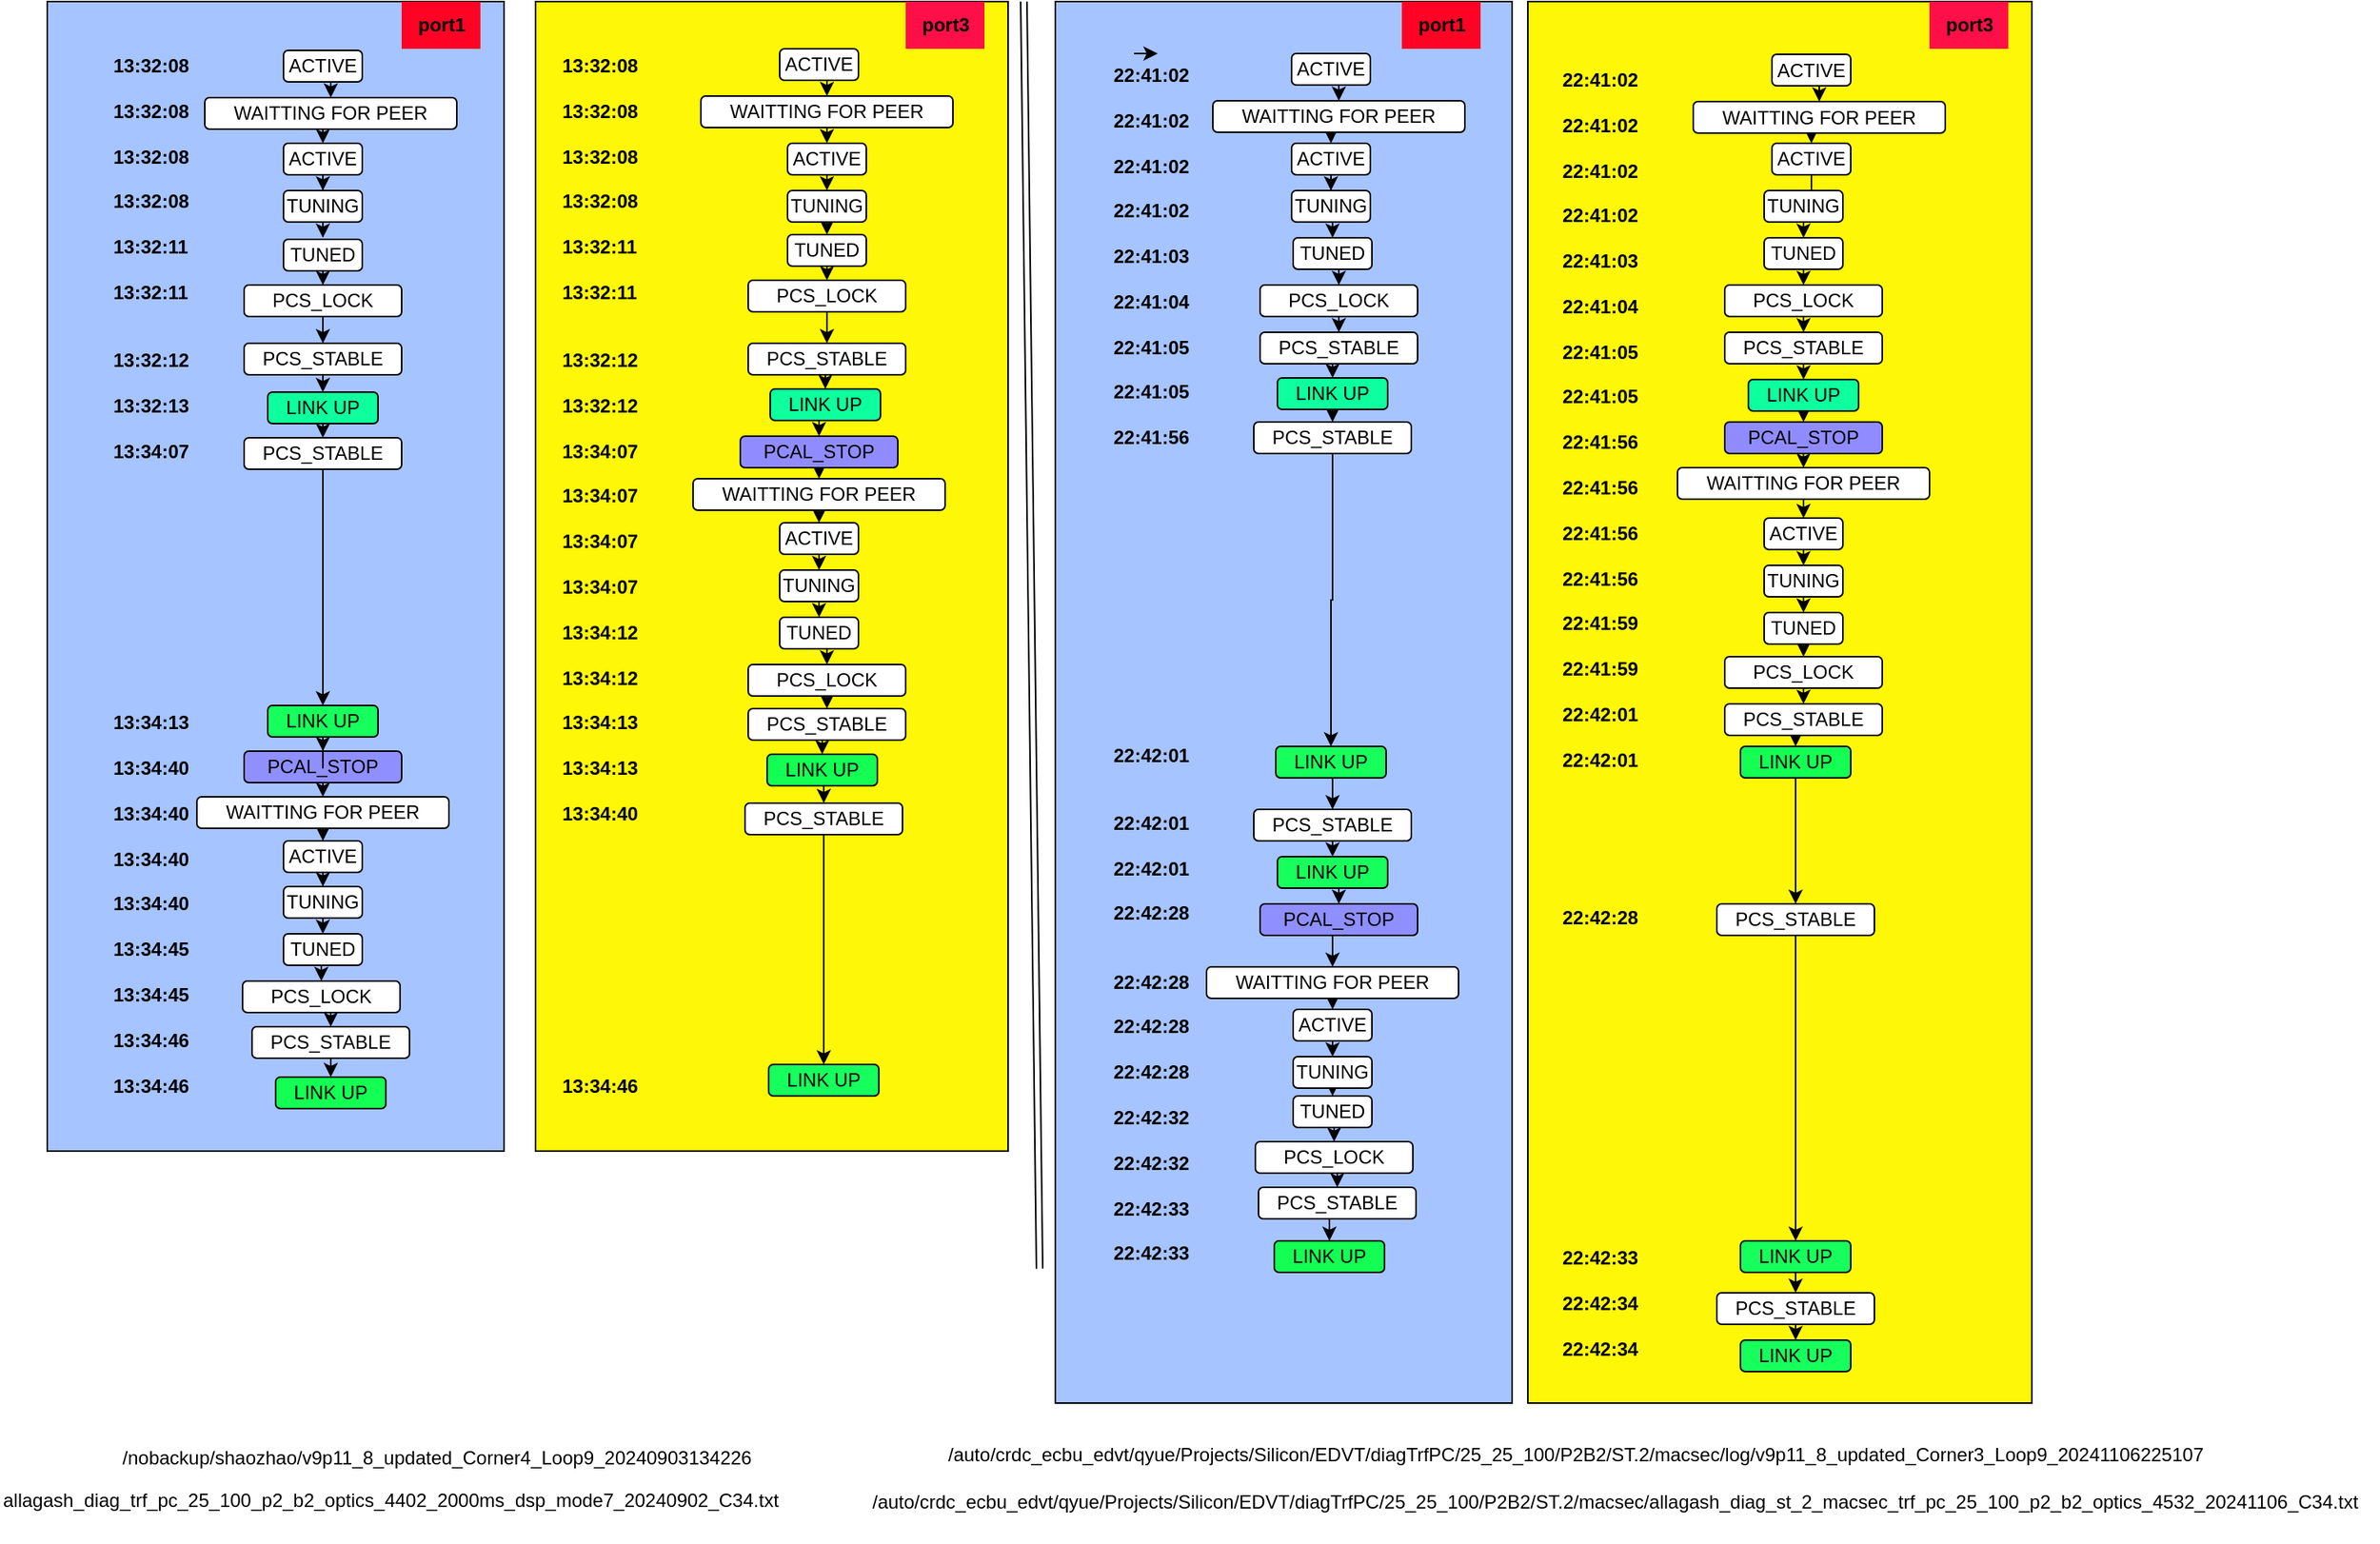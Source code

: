 <mxfile version="24.8.4">
  <diagram name="Page-1" id="fhFAsCIzdXZGrrx_TjSN">
    <mxGraphModel dx="1254" dy="592" grid="1" gridSize="10" guides="1" tooltips="1" connect="1" arrows="1" fold="1" page="1" pageScale="1" pageWidth="850" pageHeight="1100" math="0" shadow="0">
      <root>
        <mxCell id="0" />
        <mxCell id="1" parent="0" />
        <mxCell id="-c0DdPRZS2cD63ygfUqH-153" value="" style="whiteSpace=wrap;html=1;fillColor=#FFF708;" vertex="1" parent="1">
          <mxGeometry x="470" width="300" height="730" as="geometry" />
        </mxCell>
        <mxCell id="-c0DdPRZS2cD63ygfUqH-147" value="" style="whiteSpace=wrap;html=1;fillColor=#A6C4FF;" vertex="1" parent="1">
          <mxGeometry x="160" width="290" height="730" as="geometry" />
        </mxCell>
        <mxCell id="82fhSveqvJyXGWOy6nE--80" value="" style="whiteSpace=wrap;html=1;fillColor=#A6C4FF;" parent="1" vertex="1">
          <mxGeometry x="800" width="290" height="890" as="geometry" />
        </mxCell>
        <mxCell id="82fhSveqvJyXGWOy6nE--79" value="" style="whiteSpace=wrap;html=1;fillColor=#FFF708;" parent="1" vertex="1">
          <mxGeometry x="1100" width="320" height="890" as="geometry" />
        </mxCell>
        <mxCell id="82fhSveqvJyXGWOy6nE--40" style="edgeStyle=orthogonalEdgeStyle;rounded=0;orthogonalLoop=1;jettySize=auto;html=1;exitX=0.5;exitY=1;exitDx=0;exitDy=0;entryX=0.5;entryY=0;entryDx=0;entryDy=0;" parent="1" source="82fhSveqvJyXGWOy6nE--41" target="82fhSveqvJyXGWOy6nE--43" edge="1">
          <mxGeometry relative="1" as="geometry" />
        </mxCell>
        <mxCell id="82fhSveqvJyXGWOy6nE--41" value="ACTIVE" style="rounded=1;whiteSpace=wrap;html=1;" parent="1" vertex="1">
          <mxGeometry x="310" y="31" width="50" height="20" as="geometry" />
        </mxCell>
        <mxCell id="82fhSveqvJyXGWOy6nE--42" style="edgeStyle=orthogonalEdgeStyle;rounded=0;orthogonalLoop=1;jettySize=auto;html=1;exitX=0.5;exitY=1;exitDx=0;exitDy=0;entryX=0.5;entryY=0;entryDx=0;entryDy=0;" parent="1" source="82fhSveqvJyXGWOy6nE--43" target="82fhSveqvJyXGWOy6nE--45" edge="1">
          <mxGeometry relative="1" as="geometry" />
        </mxCell>
        <mxCell id="82fhSveqvJyXGWOy6nE--43" value="WAITTING FOR PEER" style="rounded=1;whiteSpace=wrap;html=1;" parent="1" vertex="1">
          <mxGeometry x="260" y="61" width="160" height="20" as="geometry" />
        </mxCell>
        <mxCell id="82fhSveqvJyXGWOy6nE--44" style="edgeStyle=orthogonalEdgeStyle;rounded=0;orthogonalLoop=1;jettySize=auto;html=1;exitX=0.5;exitY=1;exitDx=0;exitDy=0;" parent="1" source="82fhSveqvJyXGWOy6nE--45" target="82fhSveqvJyXGWOy6nE--47" edge="1">
          <mxGeometry relative="1" as="geometry" />
        </mxCell>
        <mxCell id="82fhSveqvJyXGWOy6nE--45" value="ACTIVE" style="rounded=1;whiteSpace=wrap;html=1;" parent="1" vertex="1">
          <mxGeometry x="310" y="90" width="50" height="20" as="geometry" />
        </mxCell>
        <mxCell id="82fhSveqvJyXGWOy6nE--46" style="edgeStyle=orthogonalEdgeStyle;rounded=0;orthogonalLoop=1;jettySize=auto;html=1;exitX=0.5;exitY=1;exitDx=0;exitDy=0;entryX=0.5;entryY=0;entryDx=0;entryDy=0;" parent="1" source="82fhSveqvJyXGWOy6nE--47" edge="1">
          <mxGeometry relative="1" as="geometry">
            <mxPoint x="335" y="150.0" as="targetPoint" />
          </mxGeometry>
        </mxCell>
        <mxCell id="82fhSveqvJyXGWOy6nE--47" value="TUNING" style="rounded=1;whiteSpace=wrap;html=1;" parent="1" vertex="1">
          <mxGeometry x="310" y="120" width="50" height="20" as="geometry" />
        </mxCell>
        <mxCell id="82fhSveqvJyXGWOy6nE--48" style="edgeStyle=orthogonalEdgeStyle;rounded=0;orthogonalLoop=1;jettySize=auto;html=1;exitX=0.5;exitY=1;exitDx=0;exitDy=0;entryX=0.5;entryY=0;entryDx=0;entryDy=0;" parent="1" source="82fhSveqvJyXGWOy6nE--49" target="82fhSveqvJyXGWOy6nE--51" edge="1">
          <mxGeometry relative="1" as="geometry" />
        </mxCell>
        <mxCell id="82fhSveqvJyXGWOy6nE--49" value="TUNED" style="rounded=1;whiteSpace=wrap;html=1;" parent="1" vertex="1">
          <mxGeometry x="310" y="151" width="50" height="20" as="geometry" />
        </mxCell>
        <mxCell id="82fhSveqvJyXGWOy6nE--50" style="edgeStyle=orthogonalEdgeStyle;rounded=0;orthogonalLoop=1;jettySize=auto;html=1;exitX=0.5;exitY=1;exitDx=0;exitDy=0;entryX=0.5;entryY=0;entryDx=0;entryDy=0;" parent="1" source="82fhSveqvJyXGWOy6nE--51" target="82fhSveqvJyXGWOy6nE--53" edge="1">
          <mxGeometry relative="1" as="geometry" />
        </mxCell>
        <mxCell id="82fhSveqvJyXGWOy6nE--51" value="PCS_LOCK" style="rounded=1;whiteSpace=wrap;html=1;" parent="1" vertex="1">
          <mxGeometry x="285" y="180" width="100" height="20" as="geometry" />
        </mxCell>
        <mxCell id="82fhSveqvJyXGWOy6nE--52" style="edgeStyle=orthogonalEdgeStyle;rounded=0;orthogonalLoop=1;jettySize=auto;html=1;exitX=0.5;exitY=1;exitDx=0;exitDy=0;entryX=0.5;entryY=0;entryDx=0;entryDy=0;" parent="1" source="82fhSveqvJyXGWOy6nE--53" target="82fhSveqvJyXGWOy6nE--55" edge="1">
          <mxGeometry relative="1" as="geometry" />
        </mxCell>
        <mxCell id="82fhSveqvJyXGWOy6nE--53" value="PCS_STABLE" style="rounded=1;whiteSpace=wrap;html=1;" parent="1" vertex="1">
          <mxGeometry x="285" y="217" width="100" height="20" as="geometry" />
        </mxCell>
        <mxCell id="-c0DdPRZS2cD63ygfUqH-4" style="edgeStyle=orthogonalEdgeStyle;rounded=0;orthogonalLoop=1;jettySize=auto;html=1;exitX=0.5;exitY=1;exitDx=0;exitDy=0;entryX=0.5;entryY=0;entryDx=0;entryDy=0;" edge="1" parent="1" source="82fhSveqvJyXGWOy6nE--55" target="82fhSveqvJyXGWOy6nE--73">
          <mxGeometry relative="1" as="geometry" />
        </mxCell>
        <mxCell id="82fhSveqvJyXGWOy6nE--55" value="LINK UP" style="rounded=1;whiteSpace=wrap;html=1;fillColor=#0DFF9E;" parent="1" vertex="1">
          <mxGeometry x="300" y="248" width="70" height="20" as="geometry" />
        </mxCell>
        <mxCell id="82fhSveqvJyXGWOy6nE--56" style="edgeStyle=orthogonalEdgeStyle;rounded=0;orthogonalLoop=1;jettySize=auto;html=1;exitX=0.5;exitY=1;exitDx=0;exitDy=0;entryX=0.5;entryY=0;entryDx=0;entryDy=0;" parent="1" source="82fhSveqvJyXGWOy6nE--57" target="82fhSveqvJyXGWOy6nE--59" edge="1">
          <mxGeometry relative="1" as="geometry" />
        </mxCell>
        <mxCell id="82fhSveqvJyXGWOy6nE--57" value="PCAL_STOP" style="rounded=1;whiteSpace=wrap;html=1;fillColor=#8F8FFF;" parent="1" vertex="1">
          <mxGeometry x="285" y="476" width="100" height="20" as="geometry" />
        </mxCell>
        <mxCell id="82fhSveqvJyXGWOy6nE--58" style="edgeStyle=orthogonalEdgeStyle;rounded=0;orthogonalLoop=1;jettySize=auto;html=1;exitX=0.5;exitY=1;exitDx=0;exitDy=0;entryX=0.5;entryY=0;entryDx=0;entryDy=0;" parent="1" source="82fhSveqvJyXGWOy6nE--59" target="82fhSveqvJyXGWOy6nE--61" edge="1">
          <mxGeometry relative="1" as="geometry" />
        </mxCell>
        <mxCell id="82fhSveqvJyXGWOy6nE--59" value="WAITTING FOR PEER" style="rounded=1;whiteSpace=wrap;html=1;" parent="1" vertex="1">
          <mxGeometry x="255" y="505" width="160" height="20" as="geometry" />
        </mxCell>
        <mxCell id="82fhSveqvJyXGWOy6nE--60" style="edgeStyle=orthogonalEdgeStyle;rounded=0;orthogonalLoop=1;jettySize=auto;html=1;exitX=0.5;exitY=1;exitDx=0;exitDy=0;entryX=0.5;entryY=0;entryDx=0;entryDy=0;" parent="1" source="82fhSveqvJyXGWOy6nE--61" target="82fhSveqvJyXGWOy6nE--63" edge="1">
          <mxGeometry relative="1" as="geometry" />
        </mxCell>
        <mxCell id="82fhSveqvJyXGWOy6nE--61" value="ACTIVE" style="rounded=1;whiteSpace=wrap;html=1;" parent="1" vertex="1">
          <mxGeometry x="310" y="533" width="50" height="20" as="geometry" />
        </mxCell>
        <mxCell id="82fhSveqvJyXGWOy6nE--62" style="edgeStyle=orthogonalEdgeStyle;rounded=0;orthogonalLoop=1;jettySize=auto;html=1;exitX=0.5;exitY=1;exitDx=0;exitDy=0;entryX=0.5;entryY=0;entryDx=0;entryDy=0;" parent="1" source="82fhSveqvJyXGWOy6nE--63" target="82fhSveqvJyXGWOy6nE--65" edge="1">
          <mxGeometry relative="1" as="geometry" />
        </mxCell>
        <mxCell id="82fhSveqvJyXGWOy6nE--63" value="TUNING" style="rounded=1;whiteSpace=wrap;html=1;" parent="1" vertex="1">
          <mxGeometry x="310" y="562" width="50" height="20" as="geometry" />
        </mxCell>
        <mxCell id="82fhSveqvJyXGWOy6nE--64" style="edgeStyle=orthogonalEdgeStyle;rounded=0;orthogonalLoop=1;jettySize=auto;html=1;exitX=0.5;exitY=1;exitDx=0;exitDy=0;entryX=0.5;entryY=0;entryDx=0;entryDy=0;" parent="1" source="82fhSveqvJyXGWOy6nE--65" target="82fhSveqvJyXGWOy6nE--67" edge="1">
          <mxGeometry relative="1" as="geometry" />
        </mxCell>
        <mxCell id="82fhSveqvJyXGWOy6nE--65" value="TUNED" style="rounded=1;whiteSpace=wrap;html=1;" parent="1" vertex="1">
          <mxGeometry x="310" y="592" width="50" height="20" as="geometry" />
        </mxCell>
        <mxCell id="82fhSveqvJyXGWOy6nE--66" style="edgeStyle=orthogonalEdgeStyle;rounded=0;orthogonalLoop=1;jettySize=auto;html=1;exitX=0.5;exitY=1;exitDx=0;exitDy=0;entryX=0.5;entryY=0;entryDx=0;entryDy=0;" parent="1" source="82fhSveqvJyXGWOy6nE--67" target="82fhSveqvJyXGWOy6nE--69" edge="1">
          <mxGeometry relative="1" as="geometry" />
        </mxCell>
        <mxCell id="82fhSveqvJyXGWOy6nE--67" value="PCS_LOCK" style="rounded=1;whiteSpace=wrap;html=1;" parent="1" vertex="1">
          <mxGeometry x="284" y="622" width="100" height="20" as="geometry" />
        </mxCell>
        <mxCell id="82fhSveqvJyXGWOy6nE--68" style="edgeStyle=orthogonalEdgeStyle;rounded=0;orthogonalLoop=1;jettySize=auto;html=1;exitX=0.5;exitY=1;exitDx=0;exitDy=0;entryX=0.5;entryY=0;entryDx=0;entryDy=0;" parent="1" source="82fhSveqvJyXGWOy6nE--69" target="82fhSveqvJyXGWOy6nE--71" edge="1">
          <mxGeometry relative="1" as="geometry" />
        </mxCell>
        <mxCell id="82fhSveqvJyXGWOy6nE--69" value="PCS_STABLE" style="rounded=1;whiteSpace=wrap;html=1;" parent="1" vertex="1">
          <mxGeometry x="290" y="651" width="100" height="20" as="geometry" />
        </mxCell>
        <mxCell id="82fhSveqvJyXGWOy6nE--71" value="LINK UP" style="rounded=1;whiteSpace=wrap;html=1;fillColor=#14FF53;" parent="1" vertex="1">
          <mxGeometry x="305" y="683" width="70" height="20" as="geometry" />
        </mxCell>
        <mxCell id="82fhSveqvJyXGWOy6nE--72" style="edgeStyle=orthogonalEdgeStyle;rounded=0;orthogonalLoop=1;jettySize=auto;html=1;exitX=0.5;exitY=1;exitDx=0;exitDy=0;entryX=0.5;entryY=0;entryDx=0;entryDy=0;" parent="1" source="82fhSveqvJyXGWOy6nE--73" target="82fhSveqvJyXGWOy6nE--74" edge="1">
          <mxGeometry relative="1" as="geometry" />
        </mxCell>
        <mxCell id="82fhSveqvJyXGWOy6nE--73" value="PCS_STABLE" style="rounded=1;whiteSpace=wrap;html=1;" parent="1" vertex="1">
          <mxGeometry x="285" y="277" width="100" height="20" as="geometry" />
        </mxCell>
        <mxCell id="-c0DdPRZS2cD63ygfUqH-5" style="edgeStyle=orthogonalEdgeStyle;rounded=0;orthogonalLoop=1;jettySize=auto;html=1;exitX=0.5;exitY=1;exitDx=0;exitDy=0;" edge="1" parent="1" source="82fhSveqvJyXGWOy6nE--74" target="82fhSveqvJyXGWOy6nE--57">
          <mxGeometry relative="1" as="geometry" />
        </mxCell>
        <mxCell id="82fhSveqvJyXGWOy6nE--74" value="LINK UP" style="rounded=1;whiteSpace=wrap;html=1;fillColor=#17FF5D;" parent="1" vertex="1">
          <mxGeometry x="300" y="447" width="70" height="20" as="geometry" />
        </mxCell>
        <mxCell id="82fhSveqvJyXGWOy6nE--82" value="port1" style="text;html=1;align=center;verticalAlign=middle;resizable=0;points=[];autosize=1;strokeColor=none;fillColor=#FF0324;fontStyle=1" parent="1" vertex="1">
          <mxGeometry x="385" width="50" height="30" as="geometry" />
        </mxCell>
        <mxCell id="-c0DdPRZS2cD63ygfUqH-6" style="edgeStyle=orthogonalEdgeStyle;rounded=0;orthogonalLoop=1;jettySize=auto;html=1;exitX=0.5;exitY=1;exitDx=0;exitDy=0;entryX=0.5;entryY=0;entryDx=0;entryDy=0;" edge="1" parent="1" source="-c0DdPRZS2cD63ygfUqH-7" target="-c0DdPRZS2cD63ygfUqH-9">
          <mxGeometry relative="1" as="geometry" />
        </mxCell>
        <mxCell id="-c0DdPRZS2cD63ygfUqH-7" value="ACTIVE" style="rounded=1;whiteSpace=wrap;html=1;" vertex="1" parent="1">
          <mxGeometry x="625" y="30" width="50" height="20" as="geometry" />
        </mxCell>
        <mxCell id="-c0DdPRZS2cD63ygfUqH-8" style="edgeStyle=orthogonalEdgeStyle;rounded=0;orthogonalLoop=1;jettySize=auto;html=1;exitX=0.5;exitY=1;exitDx=0;exitDy=0;entryX=0.5;entryY=0;entryDx=0;entryDy=0;" edge="1" parent="1" source="-c0DdPRZS2cD63ygfUqH-9" target="-c0DdPRZS2cD63ygfUqH-11">
          <mxGeometry relative="1" as="geometry" />
        </mxCell>
        <mxCell id="-c0DdPRZS2cD63ygfUqH-9" value="WAITTING FOR PEER" style="rounded=1;whiteSpace=wrap;html=1;" vertex="1" parent="1">
          <mxGeometry x="575" y="60" width="160" height="20" as="geometry" />
        </mxCell>
        <mxCell id="-c0DdPRZS2cD63ygfUqH-152" style="edgeStyle=orthogonalEdgeStyle;rounded=0;orthogonalLoop=1;jettySize=auto;html=1;exitX=0.5;exitY=1;exitDx=0;exitDy=0;entryX=0.5;entryY=0;entryDx=0;entryDy=0;" edge="1" parent="1" source="-c0DdPRZS2cD63ygfUqH-11" target="-c0DdPRZS2cD63ygfUqH-13">
          <mxGeometry relative="1" as="geometry" />
        </mxCell>
        <mxCell id="-c0DdPRZS2cD63ygfUqH-11" value="ACTIVE" style="rounded=1;whiteSpace=wrap;html=1;" vertex="1" parent="1">
          <mxGeometry x="630" y="90" width="50" height="20" as="geometry" />
        </mxCell>
        <mxCell id="-c0DdPRZS2cD63ygfUqH-12" style="edgeStyle=orthogonalEdgeStyle;rounded=0;orthogonalLoop=1;jettySize=auto;html=1;exitX=0.5;exitY=1;exitDx=0;exitDy=0;entryX=0.5;entryY=0;entryDx=0;entryDy=0;" edge="1" parent="1" source="-c0DdPRZS2cD63ygfUqH-13" target="-c0DdPRZS2cD63ygfUqH-15">
          <mxGeometry relative="1" as="geometry" />
        </mxCell>
        <mxCell id="-c0DdPRZS2cD63ygfUqH-13" value="TUNING" style="rounded=1;whiteSpace=wrap;html=1;" vertex="1" parent="1">
          <mxGeometry x="630" y="120" width="50" height="20" as="geometry" />
        </mxCell>
        <mxCell id="-c0DdPRZS2cD63ygfUqH-14" style="edgeStyle=orthogonalEdgeStyle;rounded=0;orthogonalLoop=1;jettySize=auto;html=1;exitX=0.5;exitY=1;exitDx=0;exitDy=0;entryX=0.5;entryY=0;entryDx=0;entryDy=0;" edge="1" parent="1" source="-c0DdPRZS2cD63ygfUqH-15" target="-c0DdPRZS2cD63ygfUqH-17">
          <mxGeometry relative="1" as="geometry" />
        </mxCell>
        <mxCell id="-c0DdPRZS2cD63ygfUqH-15" value="TUNED" style="rounded=1;whiteSpace=wrap;html=1;" vertex="1" parent="1">
          <mxGeometry x="630" y="148" width="50" height="20" as="geometry" />
        </mxCell>
        <mxCell id="-c0DdPRZS2cD63ygfUqH-16" style="edgeStyle=orthogonalEdgeStyle;rounded=0;orthogonalLoop=1;jettySize=auto;html=1;exitX=0.5;exitY=1;exitDx=0;exitDy=0;entryX=0.5;entryY=0;entryDx=0;entryDy=0;" edge="1" parent="1" source="-c0DdPRZS2cD63ygfUqH-17" target="-c0DdPRZS2cD63ygfUqH-19">
          <mxGeometry relative="1" as="geometry" />
        </mxCell>
        <mxCell id="-c0DdPRZS2cD63ygfUqH-17" value="PCS_LOCK" style="rounded=1;whiteSpace=wrap;html=1;" vertex="1" parent="1">
          <mxGeometry x="605" y="177" width="100" height="20" as="geometry" />
        </mxCell>
        <mxCell id="-c0DdPRZS2cD63ygfUqH-18" style="edgeStyle=orthogonalEdgeStyle;rounded=0;orthogonalLoop=1;jettySize=auto;html=1;exitX=0.5;exitY=1;exitDx=0;exitDy=0;entryX=0.5;entryY=0;entryDx=0;entryDy=0;" edge="1" parent="1" source="-c0DdPRZS2cD63ygfUqH-19" target="-c0DdPRZS2cD63ygfUqH-21">
          <mxGeometry relative="1" as="geometry" />
        </mxCell>
        <mxCell id="-c0DdPRZS2cD63ygfUqH-19" value="PCS_STABLE" style="rounded=1;whiteSpace=wrap;html=1;" vertex="1" parent="1">
          <mxGeometry x="605" y="217" width="100" height="20" as="geometry" />
        </mxCell>
        <mxCell id="-c0DdPRZS2cD63ygfUqH-20" style="edgeStyle=orthogonalEdgeStyle;rounded=0;orthogonalLoop=1;jettySize=auto;html=1;exitX=0.5;exitY=1;exitDx=0;exitDy=0;entryX=0.5;entryY=0;entryDx=0;entryDy=0;" edge="1" parent="1" source="-c0DdPRZS2cD63ygfUqH-21" target="-c0DdPRZS2cD63ygfUqH-23">
          <mxGeometry relative="1" as="geometry" />
        </mxCell>
        <mxCell id="-c0DdPRZS2cD63ygfUqH-21" value="LINK UP" style="rounded=1;whiteSpace=wrap;html=1;fillColor=#0DFF9E;" vertex="1" parent="1">
          <mxGeometry x="619" y="246" width="70" height="20" as="geometry" />
        </mxCell>
        <mxCell id="-c0DdPRZS2cD63ygfUqH-22" style="edgeStyle=orthogonalEdgeStyle;rounded=0;orthogonalLoop=1;jettySize=auto;html=1;exitX=0.5;exitY=1;exitDx=0;exitDy=0;entryX=0.5;entryY=0;entryDx=0;entryDy=0;" edge="1" parent="1" source="-c0DdPRZS2cD63ygfUqH-23" target="-c0DdPRZS2cD63ygfUqH-25">
          <mxGeometry relative="1" as="geometry" />
        </mxCell>
        <mxCell id="-c0DdPRZS2cD63ygfUqH-23" value="PCAL_STOP" style="rounded=1;whiteSpace=wrap;html=1;fillColor=#908CFF;" vertex="1" parent="1">
          <mxGeometry x="600" y="276" width="100" height="20" as="geometry" />
        </mxCell>
        <mxCell id="-c0DdPRZS2cD63ygfUqH-24" style="edgeStyle=orthogonalEdgeStyle;rounded=0;orthogonalLoop=1;jettySize=auto;html=1;exitX=0.5;exitY=1;exitDx=0;exitDy=0;entryX=0.5;entryY=0;entryDx=0;entryDy=0;" edge="1" parent="1" source="-c0DdPRZS2cD63ygfUqH-25" target="-c0DdPRZS2cD63ygfUqH-27">
          <mxGeometry relative="1" as="geometry" />
        </mxCell>
        <mxCell id="-c0DdPRZS2cD63ygfUqH-25" value="WAITTING FOR PEER" style="rounded=1;whiteSpace=wrap;html=1;" vertex="1" parent="1">
          <mxGeometry x="570" y="303" width="160" height="20" as="geometry" />
        </mxCell>
        <mxCell id="-c0DdPRZS2cD63ygfUqH-26" style="edgeStyle=orthogonalEdgeStyle;rounded=0;orthogonalLoop=1;jettySize=auto;html=1;exitX=0.5;exitY=1;exitDx=0;exitDy=0;entryX=0.5;entryY=0;entryDx=0;entryDy=0;" edge="1" parent="1" source="-c0DdPRZS2cD63ygfUqH-27" target="-c0DdPRZS2cD63ygfUqH-29">
          <mxGeometry relative="1" as="geometry" />
        </mxCell>
        <mxCell id="-c0DdPRZS2cD63ygfUqH-27" value="ACTIVE" style="rounded=1;whiteSpace=wrap;html=1;" vertex="1" parent="1">
          <mxGeometry x="625" y="331" width="50" height="20" as="geometry" />
        </mxCell>
        <mxCell id="-c0DdPRZS2cD63ygfUqH-28" style="edgeStyle=orthogonalEdgeStyle;rounded=0;orthogonalLoop=1;jettySize=auto;html=1;exitX=0.5;exitY=1;exitDx=0;exitDy=0;entryX=0.5;entryY=0;entryDx=0;entryDy=0;" edge="1" parent="1" source="-c0DdPRZS2cD63ygfUqH-29" target="-c0DdPRZS2cD63ygfUqH-31">
          <mxGeometry relative="1" as="geometry" />
        </mxCell>
        <mxCell id="-c0DdPRZS2cD63ygfUqH-29" value="TUNING" style="rounded=1;whiteSpace=wrap;html=1;" vertex="1" parent="1">
          <mxGeometry x="625" y="361" width="50" height="20" as="geometry" />
        </mxCell>
        <mxCell id="-c0DdPRZS2cD63ygfUqH-30" style="edgeStyle=orthogonalEdgeStyle;rounded=0;orthogonalLoop=1;jettySize=auto;html=1;exitX=0.5;exitY=1;exitDx=0;exitDy=0;entryX=0.5;entryY=0;entryDx=0;entryDy=0;" edge="1" parent="1" source="-c0DdPRZS2cD63ygfUqH-31" target="-c0DdPRZS2cD63ygfUqH-33">
          <mxGeometry relative="1" as="geometry" />
        </mxCell>
        <mxCell id="-c0DdPRZS2cD63ygfUqH-31" value="TUNED" style="rounded=1;whiteSpace=wrap;html=1;" vertex="1" parent="1">
          <mxGeometry x="625" y="391" width="50" height="20" as="geometry" />
        </mxCell>
        <mxCell id="-c0DdPRZS2cD63ygfUqH-32" style="edgeStyle=orthogonalEdgeStyle;rounded=0;orthogonalLoop=1;jettySize=auto;html=1;exitX=0.5;exitY=1;exitDx=0;exitDy=0;entryX=0.5;entryY=0;entryDx=0;entryDy=0;" edge="1" parent="1" source="-c0DdPRZS2cD63ygfUqH-33" target="-c0DdPRZS2cD63ygfUqH-35">
          <mxGeometry relative="1" as="geometry" />
        </mxCell>
        <mxCell id="-c0DdPRZS2cD63ygfUqH-33" value="PCS_LOCK" style="rounded=1;whiteSpace=wrap;html=1;" vertex="1" parent="1">
          <mxGeometry x="605" y="421" width="100" height="20" as="geometry" />
        </mxCell>
        <mxCell id="-c0DdPRZS2cD63ygfUqH-34" style="edgeStyle=orthogonalEdgeStyle;rounded=0;orthogonalLoop=1;jettySize=auto;html=1;exitX=0.5;exitY=1;exitDx=0;exitDy=0;entryX=0.5;entryY=0;entryDx=0;entryDy=0;" edge="1" parent="1" source="-c0DdPRZS2cD63ygfUqH-35" target="-c0DdPRZS2cD63ygfUqH-37">
          <mxGeometry relative="1" as="geometry" />
        </mxCell>
        <mxCell id="-c0DdPRZS2cD63ygfUqH-35" value="PCS_STABLE" style="rounded=1;whiteSpace=wrap;html=1;" vertex="1" parent="1">
          <mxGeometry x="605" y="449" width="100" height="20" as="geometry" />
        </mxCell>
        <mxCell id="-c0DdPRZS2cD63ygfUqH-36" style="edgeStyle=orthogonalEdgeStyle;rounded=0;orthogonalLoop=1;jettySize=auto;html=1;exitX=0.5;exitY=1;exitDx=0;exitDy=0;entryX=0.5;entryY=0;entryDx=0;entryDy=0;" edge="1" parent="1" source="-c0DdPRZS2cD63ygfUqH-37" target="-c0DdPRZS2cD63ygfUqH-39">
          <mxGeometry relative="1" as="geometry" />
        </mxCell>
        <mxCell id="-c0DdPRZS2cD63ygfUqH-37" value="LINK UP" style="rounded=1;whiteSpace=wrap;html=1;fillColor=#14FF53;" vertex="1" parent="1">
          <mxGeometry x="617" y="478" width="70" height="20" as="geometry" />
        </mxCell>
        <mxCell id="-c0DdPRZS2cD63ygfUqH-38" style="edgeStyle=orthogonalEdgeStyle;rounded=0;orthogonalLoop=1;jettySize=auto;html=1;exitX=0.5;exitY=1;exitDx=0;exitDy=0;entryX=0.5;entryY=0;entryDx=0;entryDy=0;" edge="1" parent="1" source="-c0DdPRZS2cD63ygfUqH-39" target="-c0DdPRZS2cD63ygfUqH-40">
          <mxGeometry relative="1" as="geometry" />
        </mxCell>
        <mxCell id="-c0DdPRZS2cD63ygfUqH-39" value="PCS_STABLE" style="rounded=1;whiteSpace=wrap;html=1;" vertex="1" parent="1">
          <mxGeometry x="603" y="509" width="100" height="20" as="geometry" />
        </mxCell>
        <mxCell id="-c0DdPRZS2cD63ygfUqH-40" value="LINK UP" style="rounded=1;whiteSpace=wrap;html=1;fillColor=#17FF5D;" vertex="1" parent="1">
          <mxGeometry x="618" y="675" width="70" height="20" as="geometry" />
        </mxCell>
        <mxCell id="-c0DdPRZS2cD63ygfUqH-41" value="port3" style="text;html=1;align=center;verticalAlign=middle;resizable=0;points=[];autosize=1;strokeColor=none;fillColor=#FF0F47;fontStyle=1" vertex="1" parent="1">
          <mxGeometry x="705" width="50" height="30" as="geometry" />
        </mxCell>
        <mxCell id="-c0DdPRZS2cD63ygfUqH-46" style="edgeStyle=orthogonalEdgeStyle;rounded=0;orthogonalLoop=1;jettySize=auto;html=1;exitX=0.5;exitY=1;exitDx=0;exitDy=0;entryX=0.5;entryY=0;entryDx=0;entryDy=0;" edge="1" parent="1" source="-c0DdPRZS2cD63ygfUqH-47" target="-c0DdPRZS2cD63ygfUqH-49">
          <mxGeometry relative="1" as="geometry" />
        </mxCell>
        <mxCell id="-c0DdPRZS2cD63ygfUqH-47" value="ACTIVE" style="rounded=1;whiteSpace=wrap;html=1;" vertex="1" parent="1">
          <mxGeometry x="950" y="33" width="50" height="20" as="geometry" />
        </mxCell>
        <mxCell id="-c0DdPRZS2cD63ygfUqH-48" style="edgeStyle=orthogonalEdgeStyle;rounded=0;orthogonalLoop=1;jettySize=auto;html=1;exitX=0.5;exitY=1;exitDx=0;exitDy=0;entryX=0.5;entryY=0;entryDx=0;entryDy=0;" edge="1" parent="1" source="-c0DdPRZS2cD63ygfUqH-49" target="-c0DdPRZS2cD63ygfUqH-51">
          <mxGeometry relative="1" as="geometry" />
        </mxCell>
        <mxCell id="-c0DdPRZS2cD63ygfUqH-49" value="WAITTING FOR PEER" style="rounded=1;whiteSpace=wrap;html=1;" vertex="1" parent="1">
          <mxGeometry x="900" y="63" width="160" height="20" as="geometry" />
        </mxCell>
        <mxCell id="-c0DdPRZS2cD63ygfUqH-50" style="edgeStyle=orthogonalEdgeStyle;rounded=0;orthogonalLoop=1;jettySize=auto;html=1;exitX=0.5;exitY=1;exitDx=0;exitDy=0;" edge="1" parent="1" source="-c0DdPRZS2cD63ygfUqH-51" target="-c0DdPRZS2cD63ygfUqH-53">
          <mxGeometry relative="1" as="geometry" />
        </mxCell>
        <mxCell id="-c0DdPRZS2cD63ygfUqH-51" value="ACTIVE" style="rounded=1;whiteSpace=wrap;html=1;" vertex="1" parent="1">
          <mxGeometry x="950" y="90" width="50" height="20" as="geometry" />
        </mxCell>
        <mxCell id="-c0DdPRZS2cD63ygfUqH-130" style="edgeStyle=orthogonalEdgeStyle;rounded=0;orthogonalLoop=1;jettySize=auto;html=1;exitX=0.5;exitY=1;exitDx=0;exitDy=0;entryX=0.5;entryY=0;entryDx=0;entryDy=0;" edge="1" parent="1" source="-c0DdPRZS2cD63ygfUqH-53" target="-c0DdPRZS2cD63ygfUqH-129">
          <mxGeometry relative="1" as="geometry" />
        </mxCell>
        <mxCell id="-c0DdPRZS2cD63ygfUqH-53" value="TUNING" style="rounded=1;whiteSpace=wrap;html=1;" vertex="1" parent="1">
          <mxGeometry x="950" y="120" width="50" height="20" as="geometry" />
        </mxCell>
        <mxCell id="-c0DdPRZS2cD63ygfUqH-56" style="edgeStyle=orthogonalEdgeStyle;rounded=0;orthogonalLoop=1;jettySize=auto;html=1;exitX=0.5;exitY=1;exitDx=0;exitDy=0;entryX=0.5;entryY=0;entryDx=0;entryDy=0;" edge="1" parent="1" source="-c0DdPRZS2cD63ygfUqH-57" target="-c0DdPRZS2cD63ygfUqH-59">
          <mxGeometry relative="1" as="geometry" />
        </mxCell>
        <mxCell id="-c0DdPRZS2cD63ygfUqH-57" value="PCS_LOCK" style="rounded=1;whiteSpace=wrap;html=1;" vertex="1" parent="1">
          <mxGeometry x="930" y="180" width="100" height="20" as="geometry" />
        </mxCell>
        <mxCell id="-c0DdPRZS2cD63ygfUqH-58" style="edgeStyle=orthogonalEdgeStyle;rounded=0;orthogonalLoop=1;jettySize=auto;html=1;exitX=0.5;exitY=1;exitDx=0;exitDy=0;entryX=0.5;entryY=0;entryDx=0;entryDy=0;" edge="1" parent="1" source="-c0DdPRZS2cD63ygfUqH-59" target="-c0DdPRZS2cD63ygfUqH-61">
          <mxGeometry relative="1" as="geometry" />
        </mxCell>
        <mxCell id="-c0DdPRZS2cD63ygfUqH-59" value="PCS_STABLE" style="rounded=1;whiteSpace=wrap;html=1;" vertex="1" parent="1">
          <mxGeometry x="930" y="210" width="100" height="20" as="geometry" />
        </mxCell>
        <mxCell id="-c0DdPRZS2cD63ygfUqH-60" style="edgeStyle=orthogonalEdgeStyle;rounded=0;orthogonalLoop=1;jettySize=auto;html=1;exitX=0.5;exitY=1;exitDx=0;exitDy=0;entryX=0.5;entryY=0;entryDx=0;entryDy=0;" edge="1" parent="1" source="-c0DdPRZS2cD63ygfUqH-61" target="-c0DdPRZS2cD63ygfUqH-78">
          <mxGeometry relative="1" as="geometry" />
        </mxCell>
        <mxCell id="-c0DdPRZS2cD63ygfUqH-61" value="LINK UP" style="rounded=1;whiteSpace=wrap;html=1;fillColor=#0DFF9E;" vertex="1" parent="1">
          <mxGeometry x="941" y="239" width="70" height="20" as="geometry" />
        </mxCell>
        <mxCell id="-c0DdPRZS2cD63ygfUqH-139" style="edgeStyle=orthogonalEdgeStyle;rounded=0;orthogonalLoop=1;jettySize=auto;html=1;exitX=0.5;exitY=1;exitDx=0;exitDy=0;entryX=0.5;entryY=0;entryDx=0;entryDy=0;" edge="1" parent="1" source="-c0DdPRZS2cD63ygfUqH-63" target="-c0DdPRZS2cD63ygfUqH-65">
          <mxGeometry relative="1" as="geometry" />
        </mxCell>
        <mxCell id="-c0DdPRZS2cD63ygfUqH-63" value="PCAL_STOP" style="rounded=1;whiteSpace=wrap;html=1;fillColor=#8F8FFF;" vertex="1" parent="1">
          <mxGeometry x="930" y="573" width="100" height="20" as="geometry" />
        </mxCell>
        <mxCell id="-c0DdPRZS2cD63ygfUqH-64" style="edgeStyle=orthogonalEdgeStyle;rounded=0;orthogonalLoop=1;jettySize=auto;html=1;exitX=0.5;exitY=1;exitDx=0;exitDy=0;entryX=0.5;entryY=0;entryDx=0;entryDy=0;" edge="1" parent="1" source="-c0DdPRZS2cD63ygfUqH-65" target="-c0DdPRZS2cD63ygfUqH-67">
          <mxGeometry relative="1" as="geometry" />
        </mxCell>
        <mxCell id="-c0DdPRZS2cD63ygfUqH-65" value="WAITTING FOR PEER" style="rounded=1;whiteSpace=wrap;html=1;" vertex="1" parent="1">
          <mxGeometry x="896" y="613" width="160" height="20" as="geometry" />
        </mxCell>
        <mxCell id="-c0DdPRZS2cD63ygfUqH-66" style="edgeStyle=orthogonalEdgeStyle;rounded=0;orthogonalLoop=1;jettySize=auto;html=1;exitX=0.5;exitY=1;exitDx=0;exitDy=0;entryX=0.5;entryY=0;entryDx=0;entryDy=0;" edge="1" parent="1" source="-c0DdPRZS2cD63ygfUqH-67" target="-c0DdPRZS2cD63ygfUqH-69">
          <mxGeometry relative="1" as="geometry" />
        </mxCell>
        <mxCell id="-c0DdPRZS2cD63ygfUqH-67" value="ACTIVE" style="rounded=1;whiteSpace=wrap;html=1;" vertex="1" parent="1">
          <mxGeometry x="951" y="640" width="50" height="20" as="geometry" />
        </mxCell>
        <mxCell id="-c0DdPRZS2cD63ygfUqH-68" style="edgeStyle=orthogonalEdgeStyle;rounded=0;orthogonalLoop=1;jettySize=auto;html=1;exitX=0.5;exitY=1;exitDx=0;exitDy=0;entryX=0.5;entryY=0;entryDx=0;entryDy=0;" edge="1" parent="1" source="-c0DdPRZS2cD63ygfUqH-69" target="-c0DdPRZS2cD63ygfUqH-71">
          <mxGeometry relative="1" as="geometry" />
        </mxCell>
        <mxCell id="-c0DdPRZS2cD63ygfUqH-69" value="TUNING" style="rounded=1;whiteSpace=wrap;html=1;" vertex="1" parent="1">
          <mxGeometry x="951" y="670" width="50" height="20" as="geometry" />
        </mxCell>
        <mxCell id="-c0DdPRZS2cD63ygfUqH-70" style="edgeStyle=orthogonalEdgeStyle;rounded=0;orthogonalLoop=1;jettySize=auto;html=1;exitX=0.5;exitY=1;exitDx=0;exitDy=0;entryX=0.5;entryY=0;entryDx=0;entryDy=0;" edge="1" parent="1" source="-c0DdPRZS2cD63ygfUqH-71" target="-c0DdPRZS2cD63ygfUqH-73">
          <mxGeometry relative="1" as="geometry" />
        </mxCell>
        <mxCell id="-c0DdPRZS2cD63ygfUqH-71" value="TUNED" style="rounded=1;whiteSpace=wrap;html=1;" vertex="1" parent="1">
          <mxGeometry x="951" y="695" width="50" height="20" as="geometry" />
        </mxCell>
        <mxCell id="-c0DdPRZS2cD63ygfUqH-72" style="edgeStyle=orthogonalEdgeStyle;rounded=0;orthogonalLoop=1;jettySize=auto;html=1;exitX=0.5;exitY=1;exitDx=0;exitDy=0;entryX=0.5;entryY=0;entryDx=0;entryDy=0;" edge="1" parent="1" source="-c0DdPRZS2cD63ygfUqH-73" target="-c0DdPRZS2cD63ygfUqH-75">
          <mxGeometry relative="1" as="geometry" />
        </mxCell>
        <mxCell id="-c0DdPRZS2cD63ygfUqH-73" value="PCS_LOCK" style="rounded=1;whiteSpace=wrap;html=1;" vertex="1" parent="1">
          <mxGeometry x="927" y="724" width="100" height="20" as="geometry" />
        </mxCell>
        <mxCell id="-c0DdPRZS2cD63ygfUqH-74" style="edgeStyle=orthogonalEdgeStyle;rounded=0;orthogonalLoop=1;jettySize=auto;html=1;exitX=0.5;exitY=1;exitDx=0;exitDy=0;entryX=0.5;entryY=0;entryDx=0;entryDy=0;" edge="1" parent="1" source="-c0DdPRZS2cD63ygfUqH-75" target="-c0DdPRZS2cD63ygfUqH-76">
          <mxGeometry relative="1" as="geometry" />
        </mxCell>
        <mxCell id="-c0DdPRZS2cD63ygfUqH-75" value="PCS_STABLE" style="rounded=1;whiteSpace=wrap;html=1;" vertex="1" parent="1">
          <mxGeometry x="929" y="753" width="100" height="20" as="geometry" />
        </mxCell>
        <mxCell id="-c0DdPRZS2cD63ygfUqH-76" value="LINK UP" style="rounded=1;whiteSpace=wrap;html=1;fillColor=#14FF53;" vertex="1" parent="1">
          <mxGeometry x="939" y="787" width="70" height="20" as="geometry" />
        </mxCell>
        <mxCell id="-c0DdPRZS2cD63ygfUqH-77" style="edgeStyle=orthogonalEdgeStyle;rounded=0;orthogonalLoop=1;jettySize=auto;html=1;exitX=0.5;exitY=1;exitDx=0;exitDy=0;entryX=0.5;entryY=0;entryDx=0;entryDy=0;" edge="1" parent="1" source="-c0DdPRZS2cD63ygfUqH-78" target="-c0DdPRZS2cD63ygfUqH-80">
          <mxGeometry relative="1" as="geometry" />
        </mxCell>
        <mxCell id="-c0DdPRZS2cD63ygfUqH-78" value="PCS_STABLE" style="rounded=1;whiteSpace=wrap;html=1;" vertex="1" parent="1">
          <mxGeometry x="926" y="267" width="100" height="20" as="geometry" />
        </mxCell>
        <mxCell id="-c0DdPRZS2cD63ygfUqH-121" style="edgeStyle=orthogonalEdgeStyle;rounded=0;orthogonalLoop=1;jettySize=auto;html=1;exitX=0.5;exitY=1;exitDx=0;exitDy=0;entryX=0.5;entryY=0;entryDx=0;entryDy=0;" edge="1" parent="1" source="-c0DdPRZS2cD63ygfUqH-80" target="-c0DdPRZS2cD63ygfUqH-119">
          <mxGeometry relative="1" as="geometry" />
        </mxCell>
        <mxCell id="-c0DdPRZS2cD63ygfUqH-80" value="LINK UP" style="rounded=1;whiteSpace=wrap;html=1;fillColor=#17FF5D;" vertex="1" parent="1">
          <mxGeometry x="940" y="473" width="70" height="20" as="geometry" />
        </mxCell>
        <mxCell id="-c0DdPRZS2cD63ygfUqH-81" value="port1" style="text;html=1;align=center;verticalAlign=middle;resizable=0;points=[];autosize=1;strokeColor=none;fillColor=#FF0324;fontStyle=1" vertex="1" parent="1">
          <mxGeometry x="1020" width="50" height="30" as="geometry" />
        </mxCell>
        <mxCell id="-c0DdPRZS2cD63ygfUqH-82" style="edgeStyle=orthogonalEdgeStyle;rounded=0;orthogonalLoop=1;jettySize=auto;html=1;exitX=0.5;exitY=1;exitDx=0;exitDy=0;entryX=0.5;entryY=0;entryDx=0;entryDy=0;" edge="1" parent="1" source="-c0DdPRZS2cD63ygfUqH-83" target="-c0DdPRZS2cD63ygfUqH-85">
          <mxGeometry relative="1" as="geometry" />
        </mxCell>
        <mxCell id="-c0DdPRZS2cD63ygfUqH-83" value="ACTIVE" style="rounded=1;whiteSpace=wrap;html=1;" vertex="1" parent="1">
          <mxGeometry x="1255" y="33.5" width="50" height="20" as="geometry" />
        </mxCell>
        <mxCell id="-c0DdPRZS2cD63ygfUqH-84" style="edgeStyle=orthogonalEdgeStyle;rounded=0;orthogonalLoop=1;jettySize=auto;html=1;exitX=0.5;exitY=1;exitDx=0;exitDy=0;entryX=0.5;entryY=0;entryDx=0;entryDy=0;" edge="1" parent="1" source="-c0DdPRZS2cD63ygfUqH-85" target="-c0DdPRZS2cD63ygfUqH-87">
          <mxGeometry relative="1" as="geometry" />
        </mxCell>
        <mxCell id="-c0DdPRZS2cD63ygfUqH-85" value="WAITTING FOR PEER" style="rounded=1;whiteSpace=wrap;html=1;" vertex="1" parent="1">
          <mxGeometry x="1205" y="63.5" width="160" height="20" as="geometry" />
        </mxCell>
        <mxCell id="-c0DdPRZS2cD63ygfUqH-86" style="edgeStyle=orthogonalEdgeStyle;rounded=0;orthogonalLoop=1;jettySize=auto;html=1;exitX=0.5;exitY=1;exitDx=0;exitDy=0;" edge="1" parent="1" source="-c0DdPRZS2cD63ygfUqH-87" target="-c0DdPRZS2cD63ygfUqH-89">
          <mxGeometry relative="1" as="geometry" />
        </mxCell>
        <mxCell id="-c0DdPRZS2cD63ygfUqH-87" value="ACTIVE" style="rounded=1;whiteSpace=wrap;html=1;" vertex="1" parent="1">
          <mxGeometry x="1255" y="90" width="50" height="20" as="geometry" />
        </mxCell>
        <mxCell id="-c0DdPRZS2cD63ygfUqH-88" style="edgeStyle=orthogonalEdgeStyle;rounded=0;orthogonalLoop=1;jettySize=auto;html=1;exitX=0.5;exitY=1;exitDx=0;exitDy=0;entryX=0.5;entryY=0;entryDx=0;entryDy=0;" edge="1" parent="1" source="-c0DdPRZS2cD63ygfUqH-89" target="-c0DdPRZS2cD63ygfUqH-91">
          <mxGeometry relative="1" as="geometry" />
        </mxCell>
        <mxCell id="-c0DdPRZS2cD63ygfUqH-89" value="TUNING" style="rounded=1;whiteSpace=wrap;html=1;" vertex="1" parent="1">
          <mxGeometry x="1250" y="120" width="50" height="20" as="geometry" />
        </mxCell>
        <mxCell id="-c0DdPRZS2cD63ygfUqH-90" style="edgeStyle=orthogonalEdgeStyle;rounded=0;orthogonalLoop=1;jettySize=auto;html=1;exitX=0.5;exitY=1;exitDx=0;exitDy=0;entryX=0.5;entryY=0;entryDx=0;entryDy=0;" edge="1" parent="1" source="-c0DdPRZS2cD63ygfUqH-91" target="-c0DdPRZS2cD63ygfUqH-93">
          <mxGeometry relative="1" as="geometry" />
        </mxCell>
        <mxCell id="-c0DdPRZS2cD63ygfUqH-91" value="TUNED" style="rounded=1;whiteSpace=wrap;html=1;" vertex="1" parent="1">
          <mxGeometry x="1250" y="150" width="50" height="20" as="geometry" />
        </mxCell>
        <mxCell id="-c0DdPRZS2cD63ygfUqH-92" style="edgeStyle=orthogonalEdgeStyle;rounded=0;orthogonalLoop=1;jettySize=auto;html=1;exitX=0.5;exitY=1;exitDx=0;exitDy=0;entryX=0.5;entryY=0;entryDx=0;entryDy=0;" edge="1" parent="1" source="-c0DdPRZS2cD63ygfUqH-93" target="-c0DdPRZS2cD63ygfUqH-95">
          <mxGeometry relative="1" as="geometry" />
        </mxCell>
        <mxCell id="-c0DdPRZS2cD63ygfUqH-93" value="PCS_LOCK" style="rounded=1;whiteSpace=wrap;html=1;" vertex="1" parent="1">
          <mxGeometry x="1225" y="180" width="100" height="20" as="geometry" />
        </mxCell>
        <mxCell id="-c0DdPRZS2cD63ygfUqH-94" style="edgeStyle=orthogonalEdgeStyle;rounded=0;orthogonalLoop=1;jettySize=auto;html=1;exitX=0.5;exitY=1;exitDx=0;exitDy=0;entryX=0.5;entryY=0;entryDx=0;entryDy=0;" edge="1" parent="1" source="-c0DdPRZS2cD63ygfUqH-95" target="-c0DdPRZS2cD63ygfUqH-97">
          <mxGeometry relative="1" as="geometry" />
        </mxCell>
        <mxCell id="-c0DdPRZS2cD63ygfUqH-95" value="PCS_STABLE" style="rounded=1;whiteSpace=wrap;html=1;" vertex="1" parent="1">
          <mxGeometry x="1225" y="210" width="100" height="20" as="geometry" />
        </mxCell>
        <mxCell id="-c0DdPRZS2cD63ygfUqH-96" style="edgeStyle=orthogonalEdgeStyle;rounded=0;orthogonalLoop=1;jettySize=auto;html=1;exitX=0.5;exitY=1;exitDx=0;exitDy=0;entryX=0.5;entryY=0;entryDx=0;entryDy=0;" edge="1" parent="1" source="-c0DdPRZS2cD63ygfUqH-97" target="-c0DdPRZS2cD63ygfUqH-99">
          <mxGeometry relative="1" as="geometry" />
        </mxCell>
        <mxCell id="-c0DdPRZS2cD63ygfUqH-97" value="LINK UP" style="rounded=1;whiteSpace=wrap;html=1;fillColor=#0DFF9E;" vertex="1" parent="1">
          <mxGeometry x="1240" y="240" width="70" height="20" as="geometry" />
        </mxCell>
        <mxCell id="-c0DdPRZS2cD63ygfUqH-98" style="edgeStyle=orthogonalEdgeStyle;rounded=0;orthogonalLoop=1;jettySize=auto;html=1;exitX=0.5;exitY=1;exitDx=0;exitDy=0;entryX=0.5;entryY=0;entryDx=0;entryDy=0;" edge="1" parent="1" source="-c0DdPRZS2cD63ygfUqH-99" target="-c0DdPRZS2cD63ygfUqH-101">
          <mxGeometry relative="1" as="geometry" />
        </mxCell>
        <mxCell id="-c0DdPRZS2cD63ygfUqH-99" value="PCAL_STOP" style="rounded=1;whiteSpace=wrap;html=1;fillColor=#908CFF;" vertex="1" parent="1">
          <mxGeometry x="1225" y="267" width="100" height="20" as="geometry" />
        </mxCell>
        <mxCell id="-c0DdPRZS2cD63ygfUqH-100" style="edgeStyle=orthogonalEdgeStyle;rounded=0;orthogonalLoop=1;jettySize=auto;html=1;exitX=0.5;exitY=1;exitDx=0;exitDy=0;entryX=0.5;entryY=0;entryDx=0;entryDy=0;" edge="1" parent="1" source="-c0DdPRZS2cD63ygfUqH-101" target="-c0DdPRZS2cD63ygfUqH-103">
          <mxGeometry relative="1" as="geometry" />
        </mxCell>
        <mxCell id="-c0DdPRZS2cD63ygfUqH-101" value="WAITTING FOR PEER" style="rounded=1;whiteSpace=wrap;html=1;" vertex="1" parent="1">
          <mxGeometry x="1195" y="296" width="160" height="20" as="geometry" />
        </mxCell>
        <mxCell id="-c0DdPRZS2cD63ygfUqH-102" style="edgeStyle=orthogonalEdgeStyle;rounded=0;orthogonalLoop=1;jettySize=auto;html=1;exitX=0.5;exitY=1;exitDx=0;exitDy=0;entryX=0.5;entryY=0;entryDx=0;entryDy=0;" edge="1" parent="1" source="-c0DdPRZS2cD63ygfUqH-103" target="-c0DdPRZS2cD63ygfUqH-105">
          <mxGeometry relative="1" as="geometry" />
        </mxCell>
        <mxCell id="-c0DdPRZS2cD63ygfUqH-103" value="ACTIVE" style="rounded=1;whiteSpace=wrap;html=1;" vertex="1" parent="1">
          <mxGeometry x="1250" y="328" width="50" height="20" as="geometry" />
        </mxCell>
        <mxCell id="-c0DdPRZS2cD63ygfUqH-104" style="edgeStyle=orthogonalEdgeStyle;rounded=0;orthogonalLoop=1;jettySize=auto;html=1;exitX=0.5;exitY=1;exitDx=0;exitDy=0;entryX=0.5;entryY=0;entryDx=0;entryDy=0;" edge="1" parent="1" source="-c0DdPRZS2cD63ygfUqH-105" target="-c0DdPRZS2cD63ygfUqH-107">
          <mxGeometry relative="1" as="geometry" />
        </mxCell>
        <mxCell id="-c0DdPRZS2cD63ygfUqH-105" value="TUNING" style="rounded=1;whiteSpace=wrap;html=1;" vertex="1" parent="1">
          <mxGeometry x="1250" y="358" width="50" height="20" as="geometry" />
        </mxCell>
        <mxCell id="-c0DdPRZS2cD63ygfUqH-106" style="edgeStyle=orthogonalEdgeStyle;rounded=0;orthogonalLoop=1;jettySize=auto;html=1;exitX=0.5;exitY=1;exitDx=0;exitDy=0;entryX=0.5;entryY=0;entryDx=0;entryDy=0;" edge="1" parent="1" source="-c0DdPRZS2cD63ygfUqH-107" target="-c0DdPRZS2cD63ygfUqH-109">
          <mxGeometry relative="1" as="geometry" />
        </mxCell>
        <mxCell id="-c0DdPRZS2cD63ygfUqH-107" value="TUNED" style="rounded=1;whiteSpace=wrap;html=1;" vertex="1" parent="1">
          <mxGeometry x="1250" y="388" width="50" height="20" as="geometry" />
        </mxCell>
        <mxCell id="-c0DdPRZS2cD63ygfUqH-108" style="edgeStyle=orthogonalEdgeStyle;rounded=0;orthogonalLoop=1;jettySize=auto;html=1;exitX=0.5;exitY=1;exitDx=0;exitDy=0;entryX=0.5;entryY=0;entryDx=0;entryDy=0;" edge="1" parent="1" source="-c0DdPRZS2cD63ygfUqH-109" target="-c0DdPRZS2cD63ygfUqH-111">
          <mxGeometry relative="1" as="geometry" />
        </mxCell>
        <mxCell id="-c0DdPRZS2cD63ygfUqH-109" value="PCS_LOCK" style="rounded=1;whiteSpace=wrap;html=1;" vertex="1" parent="1">
          <mxGeometry x="1225" y="416" width="100" height="20" as="geometry" />
        </mxCell>
        <mxCell id="-c0DdPRZS2cD63ygfUqH-110" style="edgeStyle=orthogonalEdgeStyle;rounded=0;orthogonalLoop=1;jettySize=auto;html=1;exitX=0.5;exitY=1;exitDx=0;exitDy=0;entryX=0.5;entryY=0;entryDx=0;entryDy=0;" edge="1" parent="1" source="-c0DdPRZS2cD63ygfUqH-111" target="-c0DdPRZS2cD63ygfUqH-113">
          <mxGeometry relative="1" as="geometry" />
        </mxCell>
        <mxCell id="-c0DdPRZS2cD63ygfUqH-111" value="PCS_STABLE" style="rounded=1;whiteSpace=wrap;html=1;" vertex="1" parent="1">
          <mxGeometry x="1225" y="446" width="100" height="20" as="geometry" />
        </mxCell>
        <mxCell id="-c0DdPRZS2cD63ygfUqH-112" style="edgeStyle=orthogonalEdgeStyle;rounded=0;orthogonalLoop=1;jettySize=auto;html=1;exitX=0.5;exitY=1;exitDx=0;exitDy=0;entryX=0.5;entryY=0;entryDx=0;entryDy=0;" edge="1" parent="1" source="-c0DdPRZS2cD63ygfUqH-113" target="-c0DdPRZS2cD63ygfUqH-115">
          <mxGeometry relative="1" as="geometry" />
        </mxCell>
        <mxCell id="-c0DdPRZS2cD63ygfUqH-113" value="LINK UP" style="rounded=1;whiteSpace=wrap;html=1;fillColor=#14FF53;" vertex="1" parent="1">
          <mxGeometry x="1235" y="473" width="70" height="20" as="geometry" />
        </mxCell>
        <mxCell id="-c0DdPRZS2cD63ygfUqH-114" style="edgeStyle=orthogonalEdgeStyle;rounded=0;orthogonalLoop=1;jettySize=auto;html=1;exitX=0.5;exitY=1;exitDx=0;exitDy=0;entryX=0.5;entryY=0;entryDx=0;entryDy=0;" edge="1" parent="1" source="-c0DdPRZS2cD63ygfUqH-115" target="-c0DdPRZS2cD63ygfUqH-116">
          <mxGeometry relative="1" as="geometry" />
        </mxCell>
        <mxCell id="-c0DdPRZS2cD63ygfUqH-115" value="PCS_STABLE" style="rounded=1;whiteSpace=wrap;html=1;" vertex="1" parent="1">
          <mxGeometry x="1220" y="573" width="100" height="20" as="geometry" />
        </mxCell>
        <mxCell id="-c0DdPRZS2cD63ygfUqH-145" style="edgeStyle=orthogonalEdgeStyle;rounded=0;orthogonalLoop=1;jettySize=auto;html=1;exitX=0.5;exitY=1;exitDx=0;exitDy=0;entryX=0.5;entryY=0;entryDx=0;entryDy=0;" edge="1" parent="1" source="-c0DdPRZS2cD63ygfUqH-116" target="-c0DdPRZS2cD63ygfUqH-136">
          <mxGeometry relative="1" as="geometry" />
        </mxCell>
        <mxCell id="-c0DdPRZS2cD63ygfUqH-116" value="LINK UP" style="rounded=1;whiteSpace=wrap;html=1;fillColor=#17FF5D;" vertex="1" parent="1">
          <mxGeometry x="1235" y="787" width="70" height="20" as="geometry" />
        </mxCell>
        <mxCell id="-c0DdPRZS2cD63ygfUqH-117" value="port3" style="text;html=1;align=center;verticalAlign=middle;resizable=0;points=[];autosize=1;strokeColor=none;fillColor=#FF0F47;fontStyle=1" vertex="1" parent="1">
          <mxGeometry x="1355" width="50" height="30" as="geometry" />
        </mxCell>
        <mxCell id="-c0DdPRZS2cD63ygfUqH-118" style="edgeStyle=orthogonalEdgeStyle;rounded=0;orthogonalLoop=1;jettySize=auto;html=1;exitX=0.5;exitY=1;exitDx=0;exitDy=0;entryX=0.5;entryY=0;entryDx=0;entryDy=0;" edge="1" parent="1" source="-c0DdPRZS2cD63ygfUqH-119" target="-c0DdPRZS2cD63ygfUqH-120">
          <mxGeometry relative="1" as="geometry" />
        </mxCell>
        <mxCell id="-c0DdPRZS2cD63ygfUqH-119" value="PCS_STABLE" style="rounded=1;whiteSpace=wrap;html=1;" vertex="1" parent="1">
          <mxGeometry x="926" y="513" width="100" height="20" as="geometry" />
        </mxCell>
        <mxCell id="-c0DdPRZS2cD63ygfUqH-138" style="edgeStyle=orthogonalEdgeStyle;rounded=0;orthogonalLoop=1;jettySize=auto;html=1;exitX=0.5;exitY=1;exitDx=0;exitDy=0;entryX=0.5;entryY=0;entryDx=0;entryDy=0;" edge="1" parent="1" source="-c0DdPRZS2cD63ygfUqH-120" target="-c0DdPRZS2cD63ygfUqH-63">
          <mxGeometry relative="1" as="geometry" />
        </mxCell>
        <mxCell id="-c0DdPRZS2cD63ygfUqH-120" value="LINK UP" style="rounded=1;whiteSpace=wrap;html=1;fillColor=#17FF5D;" vertex="1" parent="1">
          <mxGeometry x="941" y="543" width="70" height="20" as="geometry" />
        </mxCell>
        <mxCell id="-c0DdPRZS2cD63ygfUqH-124" value="" style="shape=link;html=1;rounded=0;" edge="1" parent="1">
          <mxGeometry width="100" relative="1" as="geometry">
            <mxPoint x="780" as="sourcePoint" />
            <mxPoint x="790" y="804.706" as="targetPoint" />
          </mxGeometry>
        </mxCell>
        <mxCell id="-c0DdPRZS2cD63ygfUqH-125" value="22:41:02 &#xa;&#xa;22:41:02&#xa;&#xa;22:41:02&#xa;&#xa;22:41:02&#xa;&#xa;22:41:03&#xa;&#xa;22:41:04 &#xa;&#xa;22:41:05&#xa;&#xa;22:41:05 &#xa;&#xa;22:41:56&#xa;&#xa;&#xa;&#xa;&#xa;&#xa;&#xa;&#xa;&#xa;&#xa;&#xa;&#xa;&#xa;&#xa;22:42:01&#xa; &#xa;&#xa;22:42:01&#xa;&#xa;22:42:01&#xa;&#xa;22:42:28&#xa; &#xa;&#xa;22:42:28&#xa;&#xa;22:42:28&#xa;&#xa;22:42:28&#xa;&#xa;22:42:32&#xa;&#xa;22:42:32 &#xa;&#xa;22:42:33&#xa;&#xa;22:42:33" style="text;whiteSpace=wrap;fontStyle=1" vertex="1" parent="1">
          <mxGeometry x="835" y="33" width="60" height="650" as="geometry" />
        </mxCell>
        <mxCell id="-c0DdPRZS2cD63ygfUqH-131" style="edgeStyle=orthogonalEdgeStyle;rounded=0;orthogonalLoop=1;jettySize=auto;html=1;exitX=0.5;exitY=1;exitDx=0;exitDy=0;entryX=0.5;entryY=0;entryDx=0;entryDy=0;" edge="1" parent="1" source="-c0DdPRZS2cD63ygfUqH-129" target="-c0DdPRZS2cD63ygfUqH-57">
          <mxGeometry relative="1" as="geometry" />
        </mxCell>
        <mxCell id="-c0DdPRZS2cD63ygfUqH-129" value="TUNED" style="rounded=1;whiteSpace=wrap;html=1;" vertex="1" parent="1">
          <mxGeometry x="951" y="150" width="50" height="20" as="geometry" />
        </mxCell>
        <mxCell id="-c0DdPRZS2cD63ygfUqH-135" style="edgeStyle=orthogonalEdgeStyle;rounded=0;orthogonalLoop=1;jettySize=auto;html=1;exitX=0.5;exitY=1;exitDx=0;exitDy=0;entryX=0.5;entryY=0;entryDx=0;entryDy=0;" edge="1" parent="1" source="-c0DdPRZS2cD63ygfUqH-136" target="-c0DdPRZS2cD63ygfUqH-137">
          <mxGeometry relative="1" as="geometry" />
        </mxCell>
        <mxCell id="-c0DdPRZS2cD63ygfUqH-136" value="PCS_STABLE" style="rounded=1;whiteSpace=wrap;html=1;" vertex="1" parent="1">
          <mxGeometry x="1220" y="820" width="100" height="20" as="geometry" />
        </mxCell>
        <mxCell id="-c0DdPRZS2cD63ygfUqH-137" value="LINK UP" style="rounded=1;whiteSpace=wrap;html=1;fillColor=#17FF5D;" vertex="1" parent="1">
          <mxGeometry x="1235" y="850" width="70" height="20" as="geometry" />
        </mxCell>
        <mxCell id="-c0DdPRZS2cD63ygfUqH-141" value="22:41:02 &#xa;&#xa;22:41:02&#xa;&#xa;22:41:02&#xa;&#xa;22:41:02&#xa;&#xa;22:41:03&#xa;&#xa;22:41:04 &#xa;&#xa;22:41:05&#xa;&#xa;22:41:05 &#xa;&#xa;22:41:56 &#xa;&#xa;22:41:56&#xa;&#xa;22:41:56&#xa;&#xa;22:41:56&#xa;&#xa;22:41:59&#xa;&#xa;22:41:59 &#xa;&#xa;22:42:01&#xa;&#xa;22:42:01&#xa;&#xa;&#xa;&#xa;&#xa;&#xa;&#xa;22:42:28&#xa;&#xa;&#xa;&#xa;&#xa;&#xa;&#xa;&#xa;&#xa;&#xa;&#xa;&#xa;&#xa;&#xa;&#xa;22:42:33 &#xa;&#xa;22:42:34&#xa;&#xa;22:42:34" style="text;whiteSpace=wrap;fontStyle=1" vertex="1" parent="1">
          <mxGeometry x="1120" y="36" width="80" height="860" as="geometry" />
        </mxCell>
        <mxCell id="-c0DdPRZS2cD63ygfUqH-146" style="edgeStyle=orthogonalEdgeStyle;rounded=0;orthogonalLoop=1;jettySize=auto;html=1;exitX=0.25;exitY=0;exitDx=0;exitDy=0;entryX=0.5;entryY=0;entryDx=0;entryDy=0;" edge="1" parent="1" source="-c0DdPRZS2cD63ygfUqH-125" target="-c0DdPRZS2cD63ygfUqH-125">
          <mxGeometry relative="1" as="geometry" />
        </mxCell>
        <mxCell id="-c0DdPRZS2cD63ygfUqH-148" value="13:32:08 &#xa;&#xa;13:32:08&#xa;&#xa;13:32:08&#xa;&#xa;13:32:08&#xa;&#xa;13:32:11&#xa;&#xa;13:32:11 &#xa;&#xa;&#xa;13:32:12&#xa;&#xa;13:32:13 &#xa;&#xa;13:34:07&#xa;&#xa;&#xa;&#xa;&#xa;&#xa;&#xa;&#xa;&#xa;&#xa;&#xa;&#xa;13:34:13&#xa;&#xa;13:34:40 &#xa;&#xa;13:34:40&#xa;&#xa;13:34:40&#xa;&#xa;13:34:40&#xa;&#xa;13:34:45&#xa;&#xa;13:34:45 &#xa;&#xa;13:34:46&#xa;&#xa;13:34:46" style="text;whiteSpace=wrap;fontStyle=1" vertex="1" parent="1">
          <mxGeometry x="200" y="27" width="80" height="770" as="geometry" />
        </mxCell>
        <mxCell id="-c0DdPRZS2cD63ygfUqH-150" value="13:32:08 &#xa;&#xa;13:32:08&#xa;&#xa;13:32:08&#xa;&#xa;13:32:08&#xa;&#xa;13:32:11&#xa;&#xa;13:32:11  &#xa;&#xa;&#xa;13:32:12&#xa;&#xa;13:32:12&#xa;&#xa;13:34:07 &#xa;&#xa;13:34:07&#xa;&#xa;13:34:07&#xa;&#xa;13:34:07&#xa;&#xa;13:34:12&#xa;&#xa;13:34:12 &#xa;&#xa;13:34:13&#xa;&#xa;13:34:13 &#xa;&#xa;13:34:40&#xa;&#xa;&#xa;&#xa;&#xa;&#xa;&#xa;&#xa;&#xa;&#xa;&#xa;&#xa;13:34:46" style="text;whiteSpace=wrap;fontStyle=1" vertex="1" parent="1">
          <mxGeometry x="485" y="27" width="90" height="770" as="geometry" />
        </mxCell>
        <mxCell id="-c0DdPRZS2cD63ygfUqH-154" value="/nobackup/shaozhao/v9p11_8_updated_Corner4_Loop9_20240903134226" style="text;html=1;align=center;verticalAlign=middle;resizable=0;points=[];autosize=1;strokeColor=none;fillColor=none;" vertex="1" parent="1">
          <mxGeometry x="197" y="910" width="420" height="30" as="geometry" />
        </mxCell>
        <mxCell id="-c0DdPRZS2cD63ygfUqH-155" value="/auto/crdc_ecbu_edvt/qyue/Projects/Silicon/EDVT/diagTrfPC/25_25_100/P2B2/ST.2/macsec/log/v9p11_8_updated_Corner3_Loop9_20241106225107" style="text;html=1;align=center;verticalAlign=middle;resizable=0;points=[];autosize=1;strokeColor=none;fillColor=none;" vertex="1" parent="1">
          <mxGeometry x="720" y="908" width="820" height="30" as="geometry" />
        </mxCell>
        <mxCell id="-c0DdPRZS2cD63ygfUqH-157" value="/auto/crdc_ecbu_edvt/qyue/Projects/Silicon/EDVT/diagTrfPC/25_25_100/P2B2/ST.2/macsec/allagash_diag_st_2_macsec_trf_pc_25_100_p2_b2_optics_4532_20241106_C34.txt" style="text;html=1;align=center;verticalAlign=middle;resizable=0;points=[];autosize=1;strokeColor=none;fillColor=none;" vertex="1" parent="1">
          <mxGeometry x="670" y="938" width="970" height="30" as="geometry" />
        </mxCell>
        <UserObject label="allagash_diag_trf_pc_25_100_p2_b2_optics_4402_2000ms_dsp_mode7_20240902_C34.txt" link="allagash_diag_trf_pc_25_100_p2_b2_optics_4402_2000ms_dsp_mode7_20240902_C34.txt" id="-c0DdPRZS2cD63ygfUqH-158">
          <mxCell style="text;whiteSpace=wrap;" vertex="1" parent="1">
            <mxGeometry x="130" y="938" width="530" height="40" as="geometry" />
          </mxCell>
        </UserObject>
      </root>
    </mxGraphModel>
  </diagram>
</mxfile>
